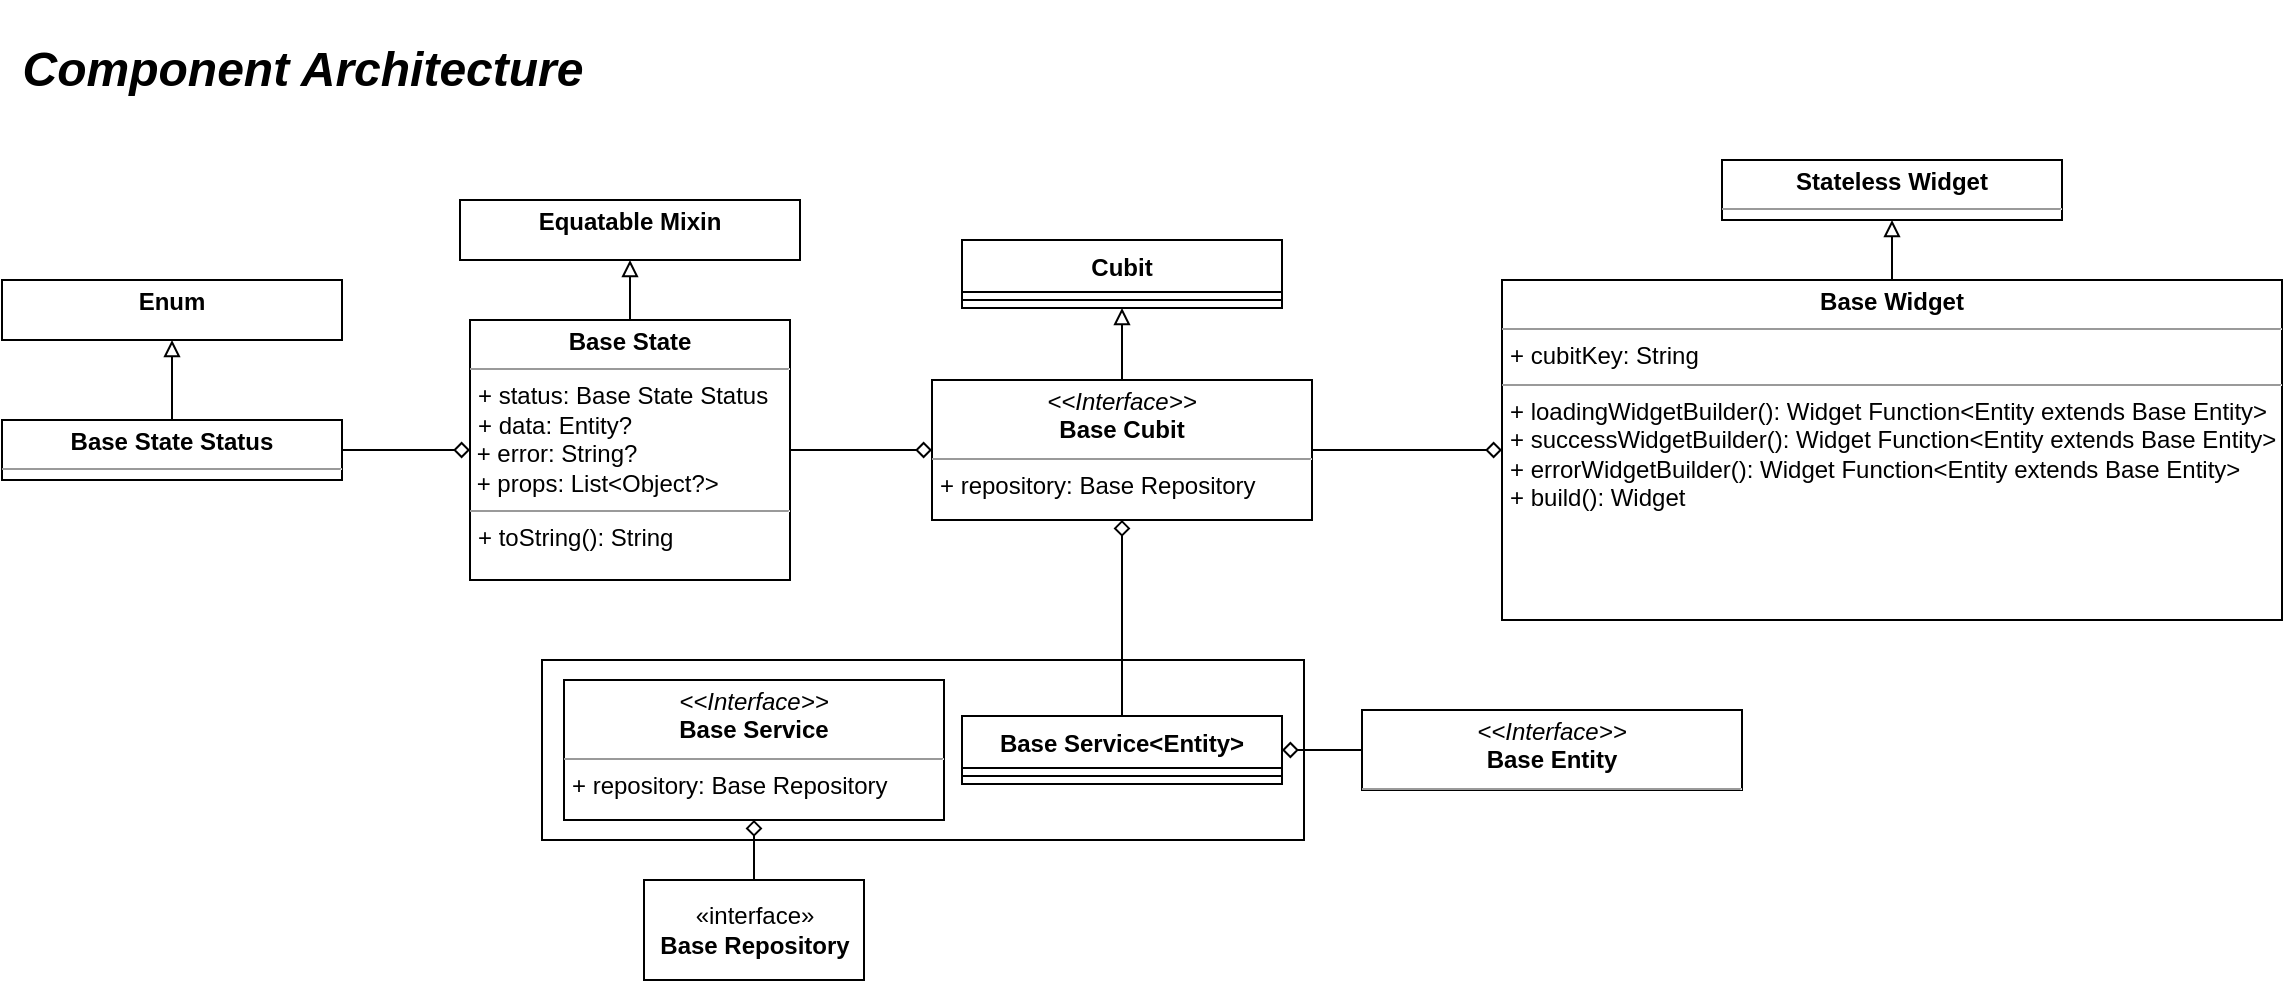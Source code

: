 <mxfile version="20.3.3" type="device"><diagram id="7so6NtiNWHUibdDbGXX8" name="Page-1"><mxGraphModel dx="1299" dy="745" grid="1" gridSize="10" guides="1" tooltips="1" connect="1" arrows="1" fold="1" page="1" pageScale="1" pageWidth="827" pageHeight="1169" math="0" shadow="0"><root><mxCell id="0"/><mxCell id="1" parent="0"/><mxCell id="0_NxpbKSvLu2ScVLoXR3-19" value="" style="rounded=0;whiteSpace=wrap;html=1;" vertex="1" parent="1"><mxGeometry x="310" y="350" width="381" height="90" as="geometry"/></mxCell><mxCell id="0_NxpbKSvLu2ScVLoXR3-4" value="" style="edgeStyle=orthogonalEdgeStyle;rounded=0;orthogonalLoop=1;jettySize=auto;html=1;endArrow=diamond;endFill=0;" edge="1" parent="1" source="0_NxpbKSvLu2ScVLoXR3-2" target="0_NxpbKSvLu2ScVLoXR3-3"><mxGeometry relative="1" as="geometry"/></mxCell><mxCell id="0_NxpbKSvLu2ScVLoXR3-2" value="«interface»&lt;br&gt;&lt;b&gt;Base Repository&lt;br&gt;&lt;/b&gt;" style="html=1;" vertex="1" parent="1"><mxGeometry x="361" y="460" width="110" height="50" as="geometry"/></mxCell><mxCell id="0_NxpbKSvLu2ScVLoXR3-3" value="&lt;p style=&quot;margin:0px;margin-top:4px;text-align:center;&quot;&gt;&lt;i&gt;&amp;lt;&amp;lt;Interface&amp;gt;&amp;gt;&lt;/i&gt;&lt;br&gt;&lt;b&gt;Base Service&lt;/b&gt;&lt;/p&gt;&lt;hr size=&quot;1&quot;&gt;&lt;p style=&quot;margin:0px;margin-left:4px;&quot;&gt;+ repository: Base Repository&lt;br&gt;&lt;br&gt;&lt;/p&gt;" style="verticalAlign=top;align=left;overflow=fill;fontSize=12;fontFamily=Helvetica;html=1;" vertex="1" parent="1"><mxGeometry x="321" y="360" width="190" height="70" as="geometry"/></mxCell><mxCell id="0_NxpbKSvLu2ScVLoXR3-12" style="edgeStyle=orthogonalEdgeStyle;rounded=0;orthogonalLoop=1;jettySize=auto;html=1;entryX=0.5;entryY=1;entryDx=0;entryDy=0;endArrow=diamond;endFill=0;" edge="1" parent="1" source="0_NxpbKSvLu2ScVLoXR3-5" target="0_NxpbKSvLu2ScVLoXR3-11"><mxGeometry relative="1" as="geometry"/></mxCell><mxCell id="0_NxpbKSvLu2ScVLoXR3-5" value="Base Service&lt;Entity&gt;" style="swimlane;fontStyle=1;align=center;verticalAlign=top;childLayout=stackLayout;horizontal=1;startSize=26;horizontalStack=0;resizeParent=1;resizeParentMax=0;resizeLast=0;collapsible=1;marginBottom=0;" vertex="1" parent="1"><mxGeometry x="520" y="378" width="160" height="34" as="geometry"/></mxCell><mxCell id="0_NxpbKSvLu2ScVLoXR3-7" value="" style="line;strokeWidth=1;fillColor=none;align=left;verticalAlign=middle;spacingTop=-1;spacingLeft=3;spacingRight=3;rotatable=0;labelPosition=right;points=[];portConstraint=eastwest;strokeColor=inherit;" vertex="1" parent="0_NxpbKSvLu2ScVLoXR3-5"><mxGeometry y="26" width="160" height="8" as="geometry"/></mxCell><mxCell id="0_NxpbKSvLu2ScVLoXR3-18" style="edgeStyle=orthogonalEdgeStyle;rounded=0;orthogonalLoop=1;jettySize=auto;html=1;entryX=0.5;entryY=1;entryDx=0;entryDy=0;endArrow=block;endFill=0;" edge="1" parent="1" source="0_NxpbKSvLu2ScVLoXR3-11" target="0_NxpbKSvLu2ScVLoXR3-13"><mxGeometry relative="1" as="geometry"/></mxCell><mxCell id="0_NxpbKSvLu2ScVLoXR3-41" style="edgeStyle=orthogonalEdgeStyle;rounded=0;orthogonalLoop=1;jettySize=auto;html=1;entryX=0;entryY=0.5;entryDx=0;entryDy=0;endArrow=diamond;endFill=0;" edge="1" parent="1" source="0_NxpbKSvLu2ScVLoXR3-11" target="0_NxpbKSvLu2ScVLoXR3-35"><mxGeometry relative="1" as="geometry"/></mxCell><mxCell id="0_NxpbKSvLu2ScVLoXR3-11" value="&lt;p style=&quot;margin:0px;margin-top:4px;text-align:center;&quot;&gt;&lt;i&gt;&amp;lt;&amp;lt;Interface&amp;gt;&amp;gt;&lt;/i&gt;&lt;br&gt;&lt;b&gt;Base Cubit&lt;/b&gt;&lt;/p&gt;&lt;hr size=&quot;1&quot;&gt;&lt;p style=&quot;margin:0px;margin-left:4px;&quot;&gt;+ repository: Base Repository&lt;br&gt;&lt;br&gt;&lt;/p&gt;" style="verticalAlign=top;align=left;overflow=fill;fontSize=12;fontFamily=Helvetica;html=1;" vertex="1" parent="1"><mxGeometry x="505" y="210" width="190" height="70" as="geometry"/></mxCell><mxCell id="0_NxpbKSvLu2ScVLoXR3-13" value="Cubit" style="swimlane;fontStyle=1;align=center;verticalAlign=top;childLayout=stackLayout;horizontal=1;startSize=26;horizontalStack=0;resizeParent=1;resizeParentMax=0;resizeLast=0;collapsible=1;marginBottom=0;" vertex="1" parent="1"><mxGeometry x="520" y="140" width="160" height="34" as="geometry"/></mxCell><mxCell id="0_NxpbKSvLu2ScVLoXR3-15" value="" style="line;strokeWidth=1;fillColor=none;align=left;verticalAlign=middle;spacingTop=-1;spacingLeft=3;spacingRight=3;rotatable=0;labelPosition=right;points=[];portConstraint=eastwest;strokeColor=inherit;" vertex="1" parent="0_NxpbKSvLu2ScVLoXR3-13"><mxGeometry y="26" width="160" height="8" as="geometry"/></mxCell><mxCell id="0_NxpbKSvLu2ScVLoXR3-40" style="edgeStyle=orthogonalEdgeStyle;rounded=0;orthogonalLoop=1;jettySize=auto;html=1;entryX=1;entryY=0.5;entryDx=0;entryDy=0;endArrow=diamond;endFill=0;" edge="1" parent="1" source="0_NxpbKSvLu2ScVLoXR3-22" target="0_NxpbKSvLu2ScVLoXR3-5"><mxGeometry relative="1" as="geometry"/></mxCell><mxCell id="0_NxpbKSvLu2ScVLoXR3-22" value="&lt;p style=&quot;margin:0px;margin-top:4px;text-align:center;&quot;&gt;&lt;i&gt;&amp;lt;&amp;lt;Interface&amp;gt;&amp;gt;&lt;/i&gt;&lt;br&gt;&lt;b&gt;Base Entity&lt;/b&gt;&lt;/p&gt;&lt;hr size=&quot;1&quot;&gt;&lt;p style=&quot;margin:0px;margin-left:4px;&quot;&gt;&lt;br&gt;&lt;/p&gt;" style="verticalAlign=top;align=left;overflow=fill;fontSize=12;fontFamily=Helvetica;html=1;" vertex="1" parent="1"><mxGeometry x="720" y="375" width="190" height="40" as="geometry"/></mxCell><mxCell id="0_NxpbKSvLu2ScVLoXR3-29" style="edgeStyle=orthogonalEdgeStyle;rounded=0;orthogonalLoop=1;jettySize=auto;html=1;entryX=0.5;entryY=1;entryDx=0;entryDy=0;endArrow=block;endFill=0;" edge="1" parent="1" source="0_NxpbKSvLu2ScVLoXR3-27" target="0_NxpbKSvLu2ScVLoXR3-28"><mxGeometry relative="1" as="geometry"/></mxCell><mxCell id="0_NxpbKSvLu2ScVLoXR3-32" style="edgeStyle=orthogonalEdgeStyle;rounded=0;orthogonalLoop=1;jettySize=auto;html=1;entryX=0;entryY=0.5;entryDx=0;entryDy=0;endArrow=diamond;endFill=0;" edge="1" parent="1" source="0_NxpbKSvLu2ScVLoXR3-27" target="0_NxpbKSvLu2ScVLoXR3-30"><mxGeometry relative="1" as="geometry"/></mxCell><mxCell id="0_NxpbKSvLu2ScVLoXR3-27" value="&lt;p style=&quot;margin:0px;margin-top:4px;text-align:center;&quot;&gt;&lt;b&gt;Base State&amp;nbsp;&lt;/b&gt;&lt;b style=&quot;background-color: initial;&quot;&gt;Status&lt;/b&gt;&lt;/p&gt;&lt;hr size=&quot;1&quot;&gt;&lt;p style=&quot;margin:0px;margin-left:4px;&quot;&gt;&lt;br&gt;&lt;/p&gt;" style="verticalAlign=top;align=left;overflow=fill;fontSize=12;fontFamily=Helvetica;html=1;" vertex="1" parent="1"><mxGeometry x="40" y="230" width="170" height="30" as="geometry"/></mxCell><mxCell id="0_NxpbKSvLu2ScVLoXR3-28" value="&lt;p style=&quot;margin:0px;margin-top:4px;text-align:center;&quot;&gt;&lt;b&gt;Enum&lt;/b&gt;&lt;/p&gt;&lt;p style=&quot;margin:0px;margin-left:4px;&quot;&gt;&lt;br&gt;&lt;/p&gt;" style="verticalAlign=top;align=left;overflow=fill;fontSize=12;fontFamily=Helvetica;html=1;" vertex="1" parent="1"><mxGeometry x="40" y="160" width="170" height="30" as="geometry"/></mxCell><mxCell id="0_NxpbKSvLu2ScVLoXR3-34" style="edgeStyle=orthogonalEdgeStyle;rounded=0;orthogonalLoop=1;jettySize=auto;html=1;entryX=0.5;entryY=1;entryDx=0;entryDy=0;endArrow=block;endFill=0;" edge="1" parent="1" source="0_NxpbKSvLu2ScVLoXR3-30" target="0_NxpbKSvLu2ScVLoXR3-33"><mxGeometry relative="1" as="geometry"/></mxCell><mxCell id="0_NxpbKSvLu2ScVLoXR3-43" style="edgeStyle=orthogonalEdgeStyle;rounded=0;orthogonalLoop=1;jettySize=auto;html=1;entryX=0;entryY=0.5;entryDx=0;entryDy=0;endArrow=diamond;endFill=0;" edge="1" parent="1" source="0_NxpbKSvLu2ScVLoXR3-30" target="0_NxpbKSvLu2ScVLoXR3-11"><mxGeometry relative="1" as="geometry"/></mxCell><mxCell id="0_NxpbKSvLu2ScVLoXR3-30" value="&lt;p style=&quot;margin:0px;margin-top:4px;text-align:center;&quot;&gt;&lt;b&gt;Base State&lt;/b&gt;&lt;/p&gt;&lt;hr size=&quot;1&quot;&gt;&lt;p style=&quot;margin:0px;margin-left:4px;&quot;&gt;+ status: Base State Status&lt;/p&gt;&lt;p style=&quot;margin:0px;margin-left:4px;&quot;&gt;+ data: Entity?&lt;br&gt;&lt;/p&gt;&lt;div&gt;&amp;nbsp;+ error: String?&lt;br&gt;&lt;/div&gt;&lt;div&gt;&amp;nbsp;+ props: List&amp;lt;Object?&amp;gt;&lt;/div&gt;&lt;hr size=&quot;1&quot;&gt;&lt;p style=&quot;margin:0px;margin-left:4px;&quot;&gt;+ toString(): String&lt;/p&gt;" style="verticalAlign=top;align=left;overflow=fill;fontSize=12;fontFamily=Helvetica;html=1;" vertex="1" parent="1"><mxGeometry x="274" y="180" width="160" height="130" as="geometry"/></mxCell><mxCell id="0_NxpbKSvLu2ScVLoXR3-33" value="&lt;p style=&quot;margin:0px;margin-top:4px;text-align:center;&quot;&gt;&lt;b&gt;Equatable Mixin&lt;/b&gt;&lt;/p&gt;" style="verticalAlign=top;align=left;overflow=fill;fontSize=12;fontFamily=Helvetica;html=1;" vertex="1" parent="1"><mxGeometry x="269" y="120" width="170" height="30" as="geometry"/></mxCell><mxCell id="0_NxpbKSvLu2ScVLoXR3-38" style="edgeStyle=orthogonalEdgeStyle;rounded=0;orthogonalLoop=1;jettySize=auto;html=1;entryX=0.5;entryY=1;entryDx=0;entryDy=0;endArrow=block;endFill=0;" edge="1" parent="1" source="0_NxpbKSvLu2ScVLoXR3-35" target="0_NxpbKSvLu2ScVLoXR3-37"><mxGeometry relative="1" as="geometry"/></mxCell><mxCell id="0_NxpbKSvLu2ScVLoXR3-35" value="&lt;p style=&quot;margin:0px;margin-top:4px;text-align:center;&quot;&gt;&lt;b&gt;Base Widget&lt;/b&gt;&lt;/p&gt;&lt;hr size=&quot;1&quot;&gt;&lt;p style=&quot;margin:0px;margin-left:4px;&quot;&gt;+ cubitKey: String&lt;/p&gt;&lt;hr size=&quot;1&quot;&gt;&lt;p style=&quot;margin:0px;margin-left:4px;&quot;&gt;+ loadingWidgetBuilder(): Widget Function&amp;lt;Entity extends Base Entity&amp;gt;&lt;/p&gt;&lt;p style=&quot;margin: 0px 0px 0px 4px;&quot;&gt;+ successWidgetBuilder(): Widget Function&amp;lt;Entity extends Base Entity&amp;gt;&lt;/p&gt;&lt;p style=&quot;margin: 0px 0px 0px 4px;&quot;&gt;+ errorWidgetBuilder(): Widget Function&amp;lt;Entity extends Base Entity&amp;gt;&lt;/p&gt;&lt;p style=&quot;margin:0px;margin-left:4px;&quot;&gt;&lt;span style=&quot;background-color: initial;&quot;&gt;+ build(): Widget&lt;/span&gt;&lt;br&gt;&lt;/p&gt;" style="verticalAlign=top;align=left;overflow=fill;fontSize=12;fontFamily=Helvetica;html=1;" vertex="1" parent="1"><mxGeometry x="790" y="160" width="390" height="170" as="geometry"/></mxCell><mxCell id="0_NxpbKSvLu2ScVLoXR3-37" value="&lt;p style=&quot;margin:0px;margin-top:4px;text-align:center;&quot;&gt;&lt;b&gt;Stateless Widget&lt;/b&gt;&lt;/p&gt;&lt;hr size=&quot;1&quot;&gt;&lt;p style=&quot;margin:0px;margin-left:4px;&quot;&gt;&lt;br&gt;&lt;/p&gt;" style="verticalAlign=top;align=left;overflow=fill;fontSize=12;fontFamily=Helvetica;html=1;" vertex="1" parent="1"><mxGeometry x="900" y="100" width="170" height="30" as="geometry"/></mxCell><mxCell id="0_NxpbKSvLu2ScVLoXR3-46" value="&lt;h1&gt;&lt;b&gt;&lt;i&gt;Component Architecture&lt;/i&gt;&lt;/b&gt;&lt;/h1&gt;" style="text;html=1;align=center;verticalAlign=middle;resizable=0;points=[];autosize=1;strokeColor=none;fillColor=none;" vertex="1" parent="1"><mxGeometry x="40" y="20" width="300" height="70" as="geometry"/></mxCell></root></mxGraphModel></diagram></mxfile>